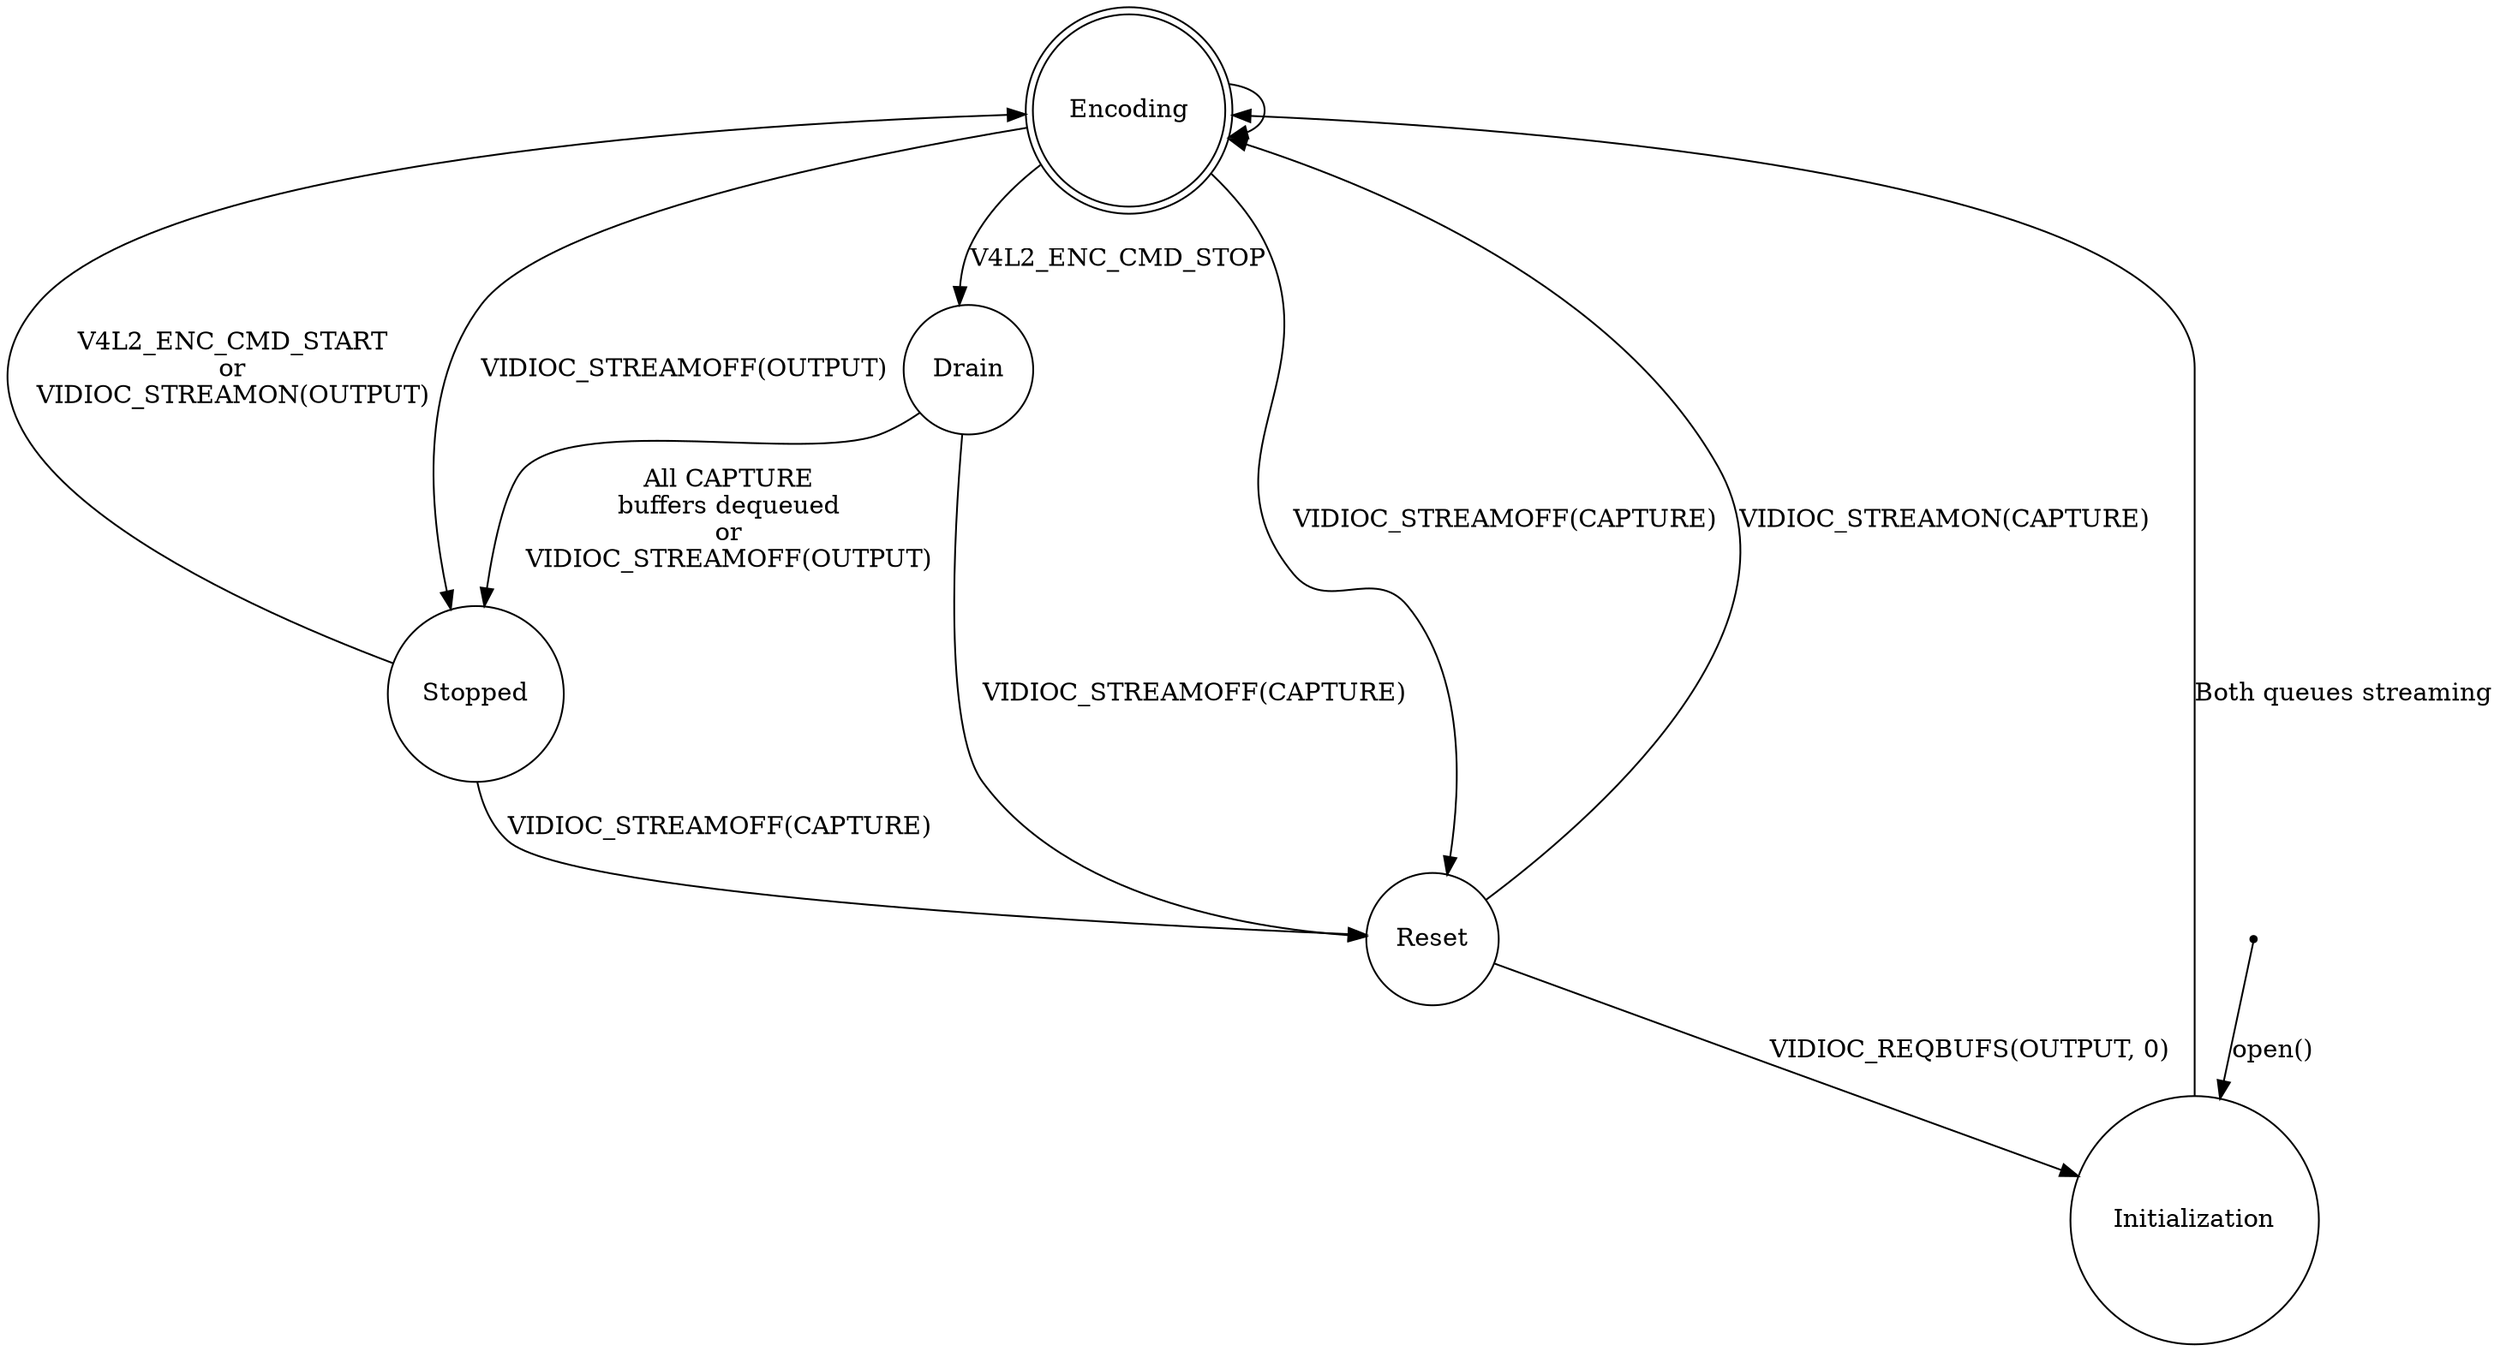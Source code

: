 digraph encoder_state_machine {
    node [shape = doublecircle, label="Encoding"] Encoding;

    node [shape = circle, label="Initialization"] Initialization;
    node [shape = circle, label="Stopped"] Stopped;
    node [shape = circle, label="Drain"] Drain;
    node [shape = circle, label="Reset"] Reset;

    node [shape = point]; qi
    qi -> Initialization [ label = "open()" ];

    Initialization -> Encoding [ label = "Both queues streaming" ];

    Encoding -> Drain [ label = "V4L2_ENC_CMD_STOP" ];
    Encoding -> Reset [ label = "VIDIOC_STREAMOFF(CAPTURE)" ];
    Encoding -> Stopped [ label = "VIDIOC_STREAMOFF(OUTPUT)" ];
    Encoding -> Encoding;

    Drain -> Stopped [ label = "All CAPTURE\nbuffers dequeued\nor\nVIDIOC_STREAMOFF(OUTPUT)" ];
    Drain -> Reset [ label = "VIDIOC_STREAMOFF(CAPTURE)" ];

    Reset -> Encoding [ label = "VIDIOC_STREAMON(CAPTURE)" ];
    Reset -> Initialization [ label = "VIDIOC_REQBUFS(OUTPUT, 0)" ];

    Stopped -> Encoding [ label = "V4L2_ENC_CMD_START\nor\nVIDIOC_STREAMON(OUTPUT)" ];
    Stopped -> Reset [ label = "VIDIOC_STREAMOFF(CAPTURE)" ];
}